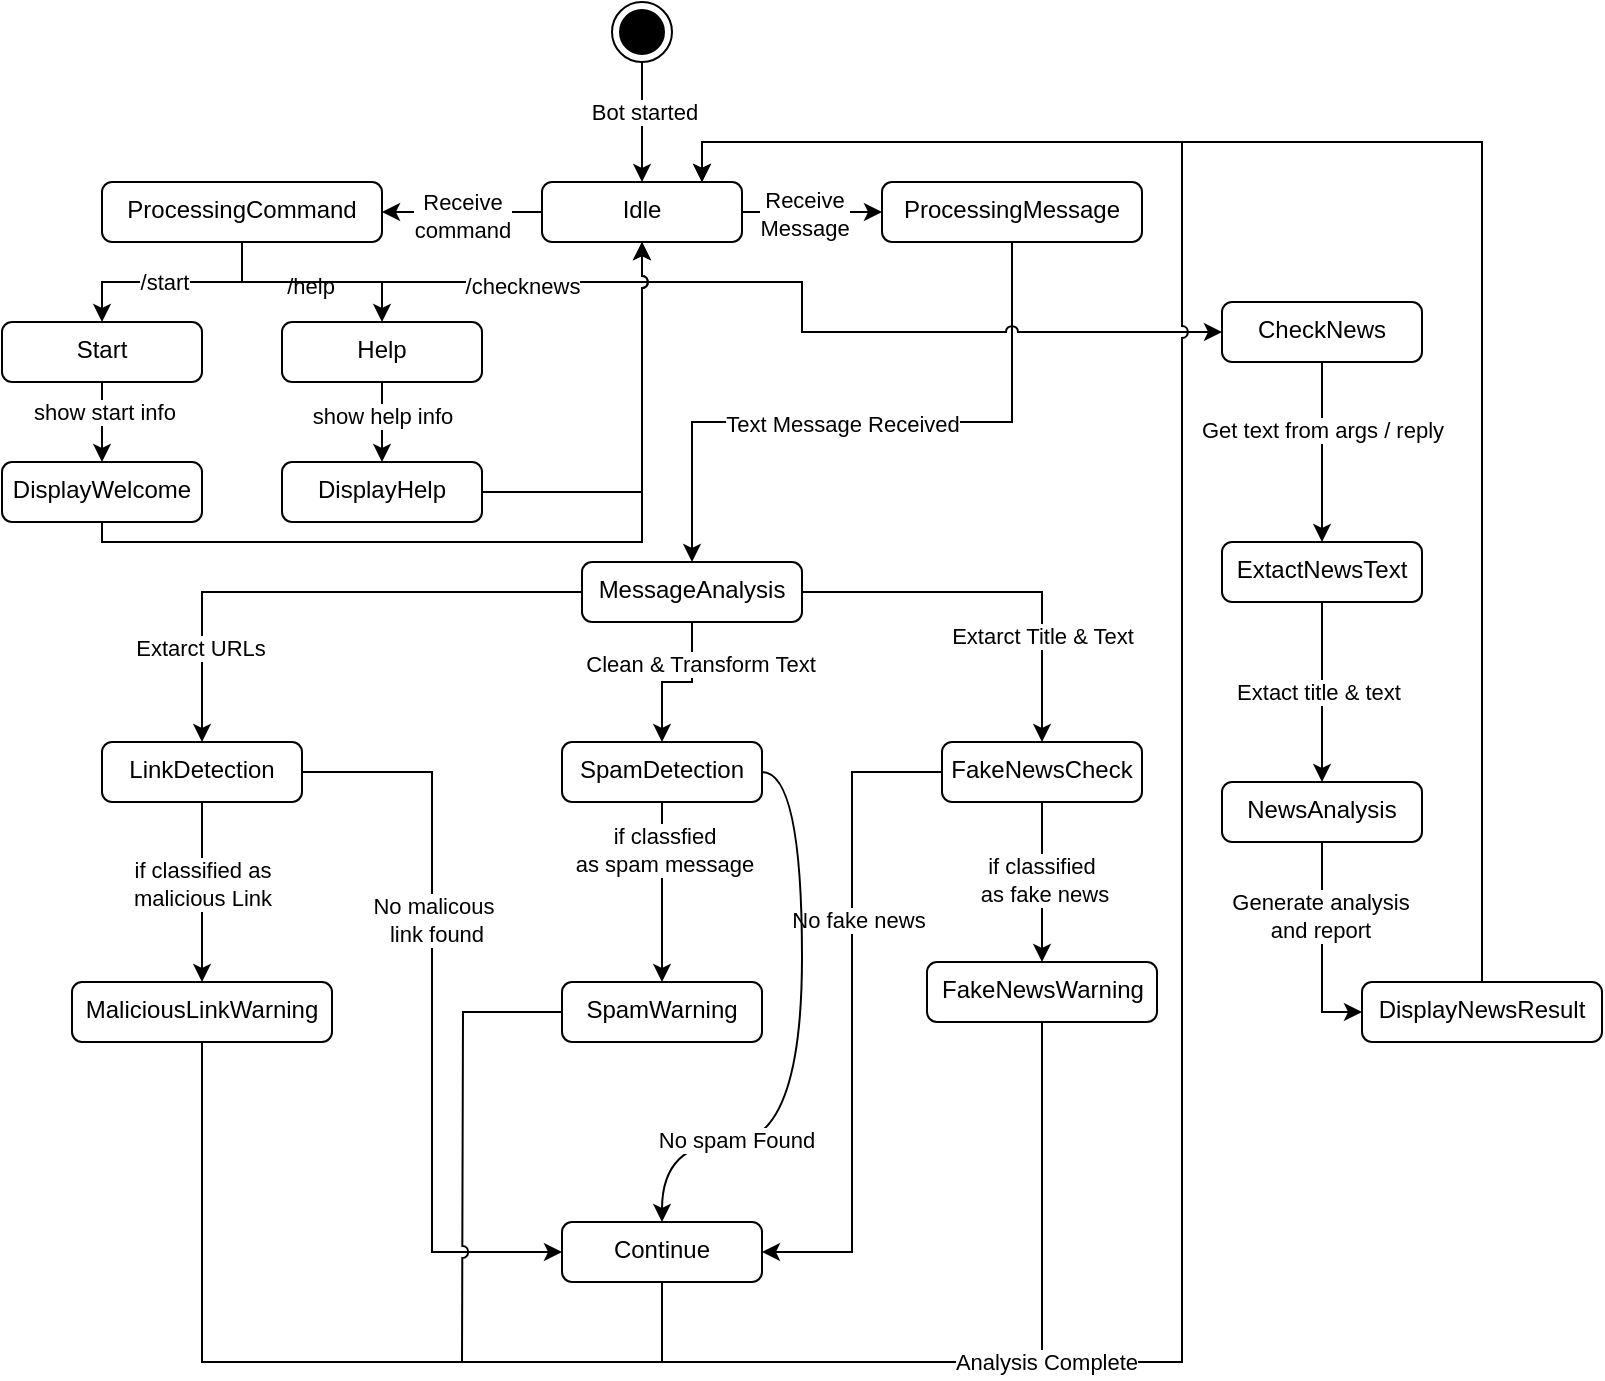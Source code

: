 <mxfile version="26.1.3">
  <diagram name="Page-1" id="aG5u5vzxF8hBMdiMbr-9">
    <mxGraphModel dx="1410" dy="894" grid="1" gridSize="10" guides="1" tooltips="1" connect="1" arrows="1" fold="1" page="1" pageScale="1" pageWidth="850" pageHeight="1100" math="0" shadow="0">
      <root>
        <mxCell id="0" />
        <mxCell id="1" parent="0" />
        <mxCell id="CZUfZdZhVDAsimaxsZR0-37" style="edgeStyle=orthogonalEdgeStyle;rounded=0;orthogonalLoop=1;jettySize=auto;html=1;entryX=1;entryY=0.5;entryDx=0;entryDy=0;" edge="1" parent="1" source="CZUfZdZhVDAsimaxsZR0-2" target="CZUfZdZhVDAsimaxsZR0-11">
          <mxGeometry relative="1" as="geometry" />
        </mxCell>
        <mxCell id="CZUfZdZhVDAsimaxsZR0-39" value="Receive&lt;br&gt;command" style="edgeLabel;html=1;align=center;verticalAlign=middle;resizable=0;points=[];" vertex="1" connectable="0" parent="CZUfZdZhVDAsimaxsZR0-37">
          <mxGeometry x="-0.003" y="2" relative="1" as="geometry">
            <mxPoint as="offset" />
          </mxGeometry>
        </mxCell>
        <mxCell id="CZUfZdZhVDAsimaxsZR0-38" style="edgeStyle=orthogonalEdgeStyle;rounded=0;orthogonalLoop=1;jettySize=auto;html=1;entryX=0;entryY=0.5;entryDx=0;entryDy=0;" edge="1" parent="1" source="CZUfZdZhVDAsimaxsZR0-2" target="CZUfZdZhVDAsimaxsZR0-8">
          <mxGeometry relative="1" as="geometry" />
        </mxCell>
        <mxCell id="CZUfZdZhVDAsimaxsZR0-40" value="Receive&lt;br&gt;Message" style="edgeLabel;html=1;align=center;verticalAlign=middle;resizable=0;points=[];" vertex="1" connectable="0" parent="CZUfZdZhVDAsimaxsZR0-38">
          <mxGeometry x="-0.132" y="-1" relative="1" as="geometry">
            <mxPoint as="offset" />
          </mxGeometry>
        </mxCell>
        <mxCell id="CZUfZdZhVDAsimaxsZR0-2" value="Idle" style="html=1;align=center;verticalAlign=top;rounded=1;absoluteArcSize=1;arcSize=10;dashed=0;whiteSpace=wrap;" vertex="1" parent="1">
          <mxGeometry x="-550" y="110" width="100" height="30" as="geometry" />
        </mxCell>
        <mxCell id="CZUfZdZhVDAsimaxsZR0-65" style="edgeStyle=orthogonalEdgeStyle;rounded=0;orthogonalLoop=1;jettySize=auto;html=1;" edge="1" parent="1" source="CZUfZdZhVDAsimaxsZR0-3" target="CZUfZdZhVDAsimaxsZR0-15">
          <mxGeometry relative="1" as="geometry" />
        </mxCell>
        <mxCell id="CZUfZdZhVDAsimaxsZR0-73" value="if classified as&lt;br&gt;malicious Link" style="edgeLabel;html=1;align=center;verticalAlign=middle;resizable=0;points=[];" vertex="1" connectable="0" parent="CZUfZdZhVDAsimaxsZR0-65">
          <mxGeometry x="-0.104" relative="1" as="geometry">
            <mxPoint as="offset" />
          </mxGeometry>
        </mxCell>
        <mxCell id="CZUfZdZhVDAsimaxsZR0-68" style="edgeStyle=orthogonalEdgeStyle;rounded=0;orthogonalLoop=1;jettySize=auto;html=1;entryX=0;entryY=0.5;entryDx=0;entryDy=0;" edge="1" parent="1" source="CZUfZdZhVDAsimaxsZR0-3" target="CZUfZdZhVDAsimaxsZR0-17">
          <mxGeometry relative="1" as="geometry" />
        </mxCell>
        <mxCell id="CZUfZdZhVDAsimaxsZR0-75" value="&lt;div&gt;No malicous&amp;nbsp;&lt;/div&gt;&lt;div&gt;link found&lt;/div&gt;" style="edgeLabel;html=1;align=center;verticalAlign=middle;resizable=0;points=[];" vertex="1" connectable="0" parent="CZUfZdZhVDAsimaxsZR0-68">
          <mxGeometry x="-0.251" y="2" relative="1" as="geometry">
            <mxPoint as="offset" />
          </mxGeometry>
        </mxCell>
        <mxCell id="CZUfZdZhVDAsimaxsZR0-3" value="LinkDetection" style="html=1;align=center;verticalAlign=top;rounded=1;absoluteArcSize=1;arcSize=10;dashed=0;whiteSpace=wrap;" vertex="1" parent="1">
          <mxGeometry x="-770" y="390" width="100" height="30" as="geometry" />
        </mxCell>
        <mxCell id="CZUfZdZhVDAsimaxsZR0-62" style="edgeStyle=orthogonalEdgeStyle;rounded=0;orthogonalLoop=1;jettySize=auto;html=1;entryX=0.5;entryY=0;entryDx=0;entryDy=0;" edge="1" parent="1" source="CZUfZdZhVDAsimaxsZR0-4" target="CZUfZdZhVDAsimaxsZR0-6">
          <mxGeometry relative="1" as="geometry" />
        </mxCell>
        <mxCell id="CZUfZdZhVDAsimaxsZR0-80" value="Clean &amp;amp; Transform Text" style="edgeLabel;html=1;align=center;verticalAlign=middle;resizable=0;points=[];" vertex="1" connectable="0" parent="CZUfZdZhVDAsimaxsZR0-62">
          <mxGeometry x="-0.459" y="4" relative="1" as="geometry">
            <mxPoint as="offset" />
          </mxGeometry>
        </mxCell>
        <mxCell id="CZUfZdZhVDAsimaxsZR0-63" style="edgeStyle=orthogonalEdgeStyle;rounded=0;orthogonalLoop=1;jettySize=auto;html=1;" edge="1" parent="1" source="CZUfZdZhVDAsimaxsZR0-4" target="CZUfZdZhVDAsimaxsZR0-5">
          <mxGeometry relative="1" as="geometry" />
        </mxCell>
        <mxCell id="CZUfZdZhVDAsimaxsZR0-74" value="Extarct Title &amp;amp; Text" style="edgeLabel;html=1;align=center;verticalAlign=middle;resizable=0;points=[];" vertex="1" connectable="0" parent="CZUfZdZhVDAsimaxsZR0-63">
          <mxGeometry x="0.455" relative="1" as="geometry">
            <mxPoint as="offset" />
          </mxGeometry>
        </mxCell>
        <mxCell id="CZUfZdZhVDAsimaxsZR0-64" style="edgeStyle=orthogonalEdgeStyle;rounded=0;orthogonalLoop=1;jettySize=auto;html=1;" edge="1" parent="1" source="CZUfZdZhVDAsimaxsZR0-4" target="CZUfZdZhVDAsimaxsZR0-3">
          <mxGeometry relative="1" as="geometry" />
        </mxCell>
        <mxCell id="CZUfZdZhVDAsimaxsZR0-81" value="Extarct URLs" style="edgeLabel;html=1;align=center;verticalAlign=middle;resizable=0;points=[];" vertex="1" connectable="0" parent="CZUfZdZhVDAsimaxsZR0-64">
          <mxGeometry x="0.645" y="-1" relative="1" as="geometry">
            <mxPoint as="offset" />
          </mxGeometry>
        </mxCell>
        <mxCell id="CZUfZdZhVDAsimaxsZR0-4" value="MessageAnalysis" style="html=1;align=center;verticalAlign=top;rounded=1;absoluteArcSize=1;arcSize=10;dashed=0;whiteSpace=wrap;" vertex="1" parent="1">
          <mxGeometry x="-530" y="300" width="110" height="30" as="geometry" />
        </mxCell>
        <mxCell id="CZUfZdZhVDAsimaxsZR0-67" style="edgeStyle=orthogonalEdgeStyle;rounded=0;orthogonalLoop=1;jettySize=auto;html=1;entryX=0.5;entryY=0;entryDx=0;entryDy=0;" edge="1" parent="1" source="CZUfZdZhVDAsimaxsZR0-5" target="CZUfZdZhVDAsimaxsZR0-14">
          <mxGeometry relative="1" as="geometry" />
        </mxCell>
        <mxCell id="CZUfZdZhVDAsimaxsZR0-71" value="&lt;div&gt;if classified&amp;nbsp;&lt;/div&gt;&lt;div&gt;as fake news&lt;/div&gt;" style="edgeLabel;html=1;align=center;verticalAlign=middle;resizable=0;points=[];" vertex="1" connectable="0" parent="CZUfZdZhVDAsimaxsZR0-67">
          <mxGeometry x="-0.036" y="1" relative="1" as="geometry">
            <mxPoint as="offset" />
          </mxGeometry>
        </mxCell>
        <mxCell id="CZUfZdZhVDAsimaxsZR0-69" style="edgeStyle=orthogonalEdgeStyle;rounded=0;orthogonalLoop=1;jettySize=auto;html=1;entryX=1;entryY=0.5;entryDx=0;entryDy=0;" edge="1" parent="1" source="CZUfZdZhVDAsimaxsZR0-5" target="CZUfZdZhVDAsimaxsZR0-17">
          <mxGeometry relative="1" as="geometry" />
        </mxCell>
        <mxCell id="CZUfZdZhVDAsimaxsZR0-78" value="No fake news" style="edgeLabel;html=1;align=center;verticalAlign=middle;resizable=0;points=[];" vertex="1" connectable="0" parent="CZUfZdZhVDAsimaxsZR0-69">
          <mxGeometry x="-0.281" y="3" relative="1" as="geometry">
            <mxPoint as="offset" />
          </mxGeometry>
        </mxCell>
        <mxCell id="CZUfZdZhVDAsimaxsZR0-5" value="FakeNewsCheck" style="html=1;align=center;verticalAlign=top;rounded=1;absoluteArcSize=1;arcSize=10;dashed=0;whiteSpace=wrap;" vertex="1" parent="1">
          <mxGeometry x="-350" y="390" width="100" height="30" as="geometry" />
        </mxCell>
        <mxCell id="CZUfZdZhVDAsimaxsZR0-66" style="edgeStyle=orthogonalEdgeStyle;rounded=0;orthogonalLoop=1;jettySize=auto;html=1;" edge="1" parent="1" source="CZUfZdZhVDAsimaxsZR0-6" target="CZUfZdZhVDAsimaxsZR0-16">
          <mxGeometry relative="1" as="geometry" />
        </mxCell>
        <mxCell id="CZUfZdZhVDAsimaxsZR0-72" value="&lt;div&gt;if classfied&lt;/div&gt;&lt;div&gt;as spam message&lt;/div&gt;" style="edgeLabel;html=1;align=center;verticalAlign=middle;resizable=0;points=[];" vertex="1" connectable="0" parent="CZUfZdZhVDAsimaxsZR0-66">
          <mxGeometry x="-0.471" y="1" relative="1" as="geometry">
            <mxPoint as="offset" />
          </mxGeometry>
        </mxCell>
        <mxCell id="CZUfZdZhVDAsimaxsZR0-70" style="edgeStyle=orthogonalEdgeStyle;rounded=0;orthogonalLoop=1;jettySize=auto;html=1;entryX=0.5;entryY=0;entryDx=0;entryDy=0;curved=1;" edge="1" parent="1" source="CZUfZdZhVDAsimaxsZR0-6" target="CZUfZdZhVDAsimaxsZR0-17">
          <mxGeometry relative="1" as="geometry">
            <Array as="points">
              <mxPoint x="-420" y="405" />
              <mxPoint x="-420" y="590" />
              <mxPoint x="-490" y="590" />
            </Array>
          </mxGeometry>
        </mxCell>
        <mxCell id="CZUfZdZhVDAsimaxsZR0-77" value="No spam Found" style="edgeLabel;html=1;align=center;verticalAlign=middle;resizable=0;points=[];" vertex="1" connectable="0" parent="CZUfZdZhVDAsimaxsZR0-70">
          <mxGeometry x="0.511" y="-1" relative="1" as="geometry">
            <mxPoint as="offset" />
          </mxGeometry>
        </mxCell>
        <mxCell id="CZUfZdZhVDAsimaxsZR0-6" value="SpamDetection" style="html=1;align=center;verticalAlign=top;rounded=1;absoluteArcSize=1;arcSize=10;dashed=0;whiteSpace=wrap;" vertex="1" parent="1">
          <mxGeometry x="-540" y="390" width="100" height="30" as="geometry" />
        </mxCell>
        <mxCell id="CZUfZdZhVDAsimaxsZR0-54" style="edgeStyle=orthogonalEdgeStyle;rounded=0;orthogonalLoop=1;jettySize=auto;html=1;entryX=0.5;entryY=0;entryDx=0;entryDy=0;" edge="1" parent="1" source="CZUfZdZhVDAsimaxsZR0-7" target="CZUfZdZhVDAsimaxsZR0-19">
          <mxGeometry relative="1" as="geometry" />
        </mxCell>
        <mxCell id="CZUfZdZhVDAsimaxsZR0-55" value="Get text from args / reply" style="edgeLabel;html=1;align=center;verticalAlign=middle;resizable=0;points=[];" vertex="1" connectable="0" parent="CZUfZdZhVDAsimaxsZR0-54">
          <mxGeometry x="-0.26" relative="1" as="geometry">
            <mxPoint as="offset" />
          </mxGeometry>
        </mxCell>
        <mxCell id="CZUfZdZhVDAsimaxsZR0-7" value="CheckNews" style="html=1;align=center;verticalAlign=top;rounded=1;absoluteArcSize=1;arcSize=10;dashed=0;whiteSpace=wrap;" vertex="1" parent="1">
          <mxGeometry x="-210" y="170" width="100" height="30" as="geometry" />
        </mxCell>
        <mxCell id="CZUfZdZhVDAsimaxsZR0-61" style="edgeStyle=orthogonalEdgeStyle;rounded=0;orthogonalLoop=1;jettySize=auto;html=1;entryX=0.5;entryY=0;entryDx=0;entryDy=0;" edge="1" parent="1" source="CZUfZdZhVDAsimaxsZR0-8" target="CZUfZdZhVDAsimaxsZR0-4">
          <mxGeometry relative="1" as="geometry">
            <Array as="points">
              <mxPoint x="-315" y="230" />
              <mxPoint x="-475" y="230" />
            </Array>
          </mxGeometry>
        </mxCell>
        <mxCell id="CZUfZdZhVDAsimaxsZR0-82" value="Text Message Received" style="edgeLabel;html=1;align=center;verticalAlign=middle;resizable=0;points=[];" vertex="1" connectable="0" parent="CZUfZdZhVDAsimaxsZR0-61">
          <mxGeometry x="0.098" y="1" relative="1" as="geometry">
            <mxPoint as="offset" />
          </mxGeometry>
        </mxCell>
        <mxCell id="CZUfZdZhVDAsimaxsZR0-8" value="ProcessingMessage" style="html=1;align=center;verticalAlign=top;rounded=1;absoluteArcSize=1;arcSize=10;dashed=0;whiteSpace=wrap;" vertex="1" parent="1">
          <mxGeometry x="-380" y="110" width="130" height="30" as="geometry" />
        </mxCell>
        <mxCell id="CZUfZdZhVDAsimaxsZR0-47" style="edgeStyle=orthogonalEdgeStyle;rounded=0;orthogonalLoop=1;jettySize=auto;html=1;entryX=0.5;entryY=0;entryDx=0;entryDy=0;" edge="1" parent="1" source="CZUfZdZhVDAsimaxsZR0-9" target="CZUfZdZhVDAsimaxsZR0-12">
          <mxGeometry relative="1" as="geometry" />
        </mxCell>
        <mxCell id="CZUfZdZhVDAsimaxsZR0-48" value="show start info" style="edgeLabel;html=1;align=center;verticalAlign=middle;resizable=0;points=[];" vertex="1" connectable="0" parent="CZUfZdZhVDAsimaxsZR0-47">
          <mxGeometry x="-0.268" y="1" relative="1" as="geometry">
            <mxPoint as="offset" />
          </mxGeometry>
        </mxCell>
        <mxCell id="CZUfZdZhVDAsimaxsZR0-9" value="Start" style="html=1;align=center;verticalAlign=top;rounded=1;absoluteArcSize=1;arcSize=10;dashed=0;whiteSpace=wrap;" vertex="1" parent="1">
          <mxGeometry x="-820" y="180" width="100" height="30" as="geometry" />
        </mxCell>
        <mxCell id="CZUfZdZhVDAsimaxsZR0-45" style="edgeStyle=orthogonalEdgeStyle;rounded=0;orthogonalLoop=1;jettySize=auto;html=1;entryX=0.5;entryY=0;entryDx=0;entryDy=0;" edge="1" parent="1" source="CZUfZdZhVDAsimaxsZR0-10" target="CZUfZdZhVDAsimaxsZR0-13">
          <mxGeometry relative="1" as="geometry" />
        </mxCell>
        <mxCell id="CZUfZdZhVDAsimaxsZR0-46" value="show help info" style="edgeLabel;html=1;align=center;verticalAlign=middle;resizable=0;points=[];" vertex="1" connectable="0" parent="CZUfZdZhVDAsimaxsZR0-45">
          <mxGeometry x="-0.16" relative="1" as="geometry">
            <mxPoint as="offset" />
          </mxGeometry>
        </mxCell>
        <mxCell id="CZUfZdZhVDAsimaxsZR0-10" value="Help" style="html=1;align=center;verticalAlign=top;rounded=1;absoluteArcSize=1;arcSize=10;dashed=0;whiteSpace=wrap;" vertex="1" parent="1">
          <mxGeometry x="-680" y="180" width="100" height="30" as="geometry" />
        </mxCell>
        <mxCell id="CZUfZdZhVDAsimaxsZR0-41" style="edgeStyle=orthogonalEdgeStyle;rounded=0;orthogonalLoop=1;jettySize=auto;html=1;entryX=0.5;entryY=0;entryDx=0;entryDy=0;" edge="1" parent="1" source="CZUfZdZhVDAsimaxsZR0-11" target="CZUfZdZhVDAsimaxsZR0-9">
          <mxGeometry relative="1" as="geometry" />
        </mxCell>
        <mxCell id="CZUfZdZhVDAsimaxsZR0-44" value="/start" style="edgeLabel;html=1;align=center;verticalAlign=middle;resizable=0;points=[];" vertex="1" connectable="0" parent="CZUfZdZhVDAsimaxsZR0-41">
          <mxGeometry x="0.074" relative="1" as="geometry">
            <mxPoint as="offset" />
          </mxGeometry>
        </mxCell>
        <mxCell id="CZUfZdZhVDAsimaxsZR0-42" style="edgeStyle=orthogonalEdgeStyle;rounded=0;orthogonalLoop=1;jettySize=auto;html=1;entryX=0.5;entryY=0;entryDx=0;entryDy=0;" edge="1" parent="1" source="CZUfZdZhVDAsimaxsZR0-11" target="CZUfZdZhVDAsimaxsZR0-10">
          <mxGeometry relative="1" as="geometry" />
        </mxCell>
        <mxCell id="CZUfZdZhVDAsimaxsZR0-43" value="/help" style="edgeLabel;html=1;align=center;verticalAlign=middle;resizable=0;points=[];" vertex="1" connectable="0" parent="CZUfZdZhVDAsimaxsZR0-42">
          <mxGeometry x="-0.03" y="-2" relative="1" as="geometry">
            <mxPoint as="offset" />
          </mxGeometry>
        </mxCell>
        <mxCell id="CZUfZdZhVDAsimaxsZR0-52" style="edgeStyle=orthogonalEdgeStyle;rounded=0;orthogonalLoop=1;jettySize=auto;html=1;entryX=0;entryY=0.5;entryDx=0;entryDy=0;jumpStyle=arc;" edge="1" parent="1" source="CZUfZdZhVDAsimaxsZR0-11" target="CZUfZdZhVDAsimaxsZR0-7">
          <mxGeometry relative="1" as="geometry">
            <Array as="points">
              <mxPoint x="-700" y="160" />
              <mxPoint x="-420" y="160" />
              <mxPoint x="-420" y="185" />
            </Array>
          </mxGeometry>
        </mxCell>
        <mxCell id="CZUfZdZhVDAsimaxsZR0-53" value="/checknews" style="edgeLabel;html=1;align=center;verticalAlign=middle;resizable=0;points=[];" vertex="1" connectable="0" parent="CZUfZdZhVDAsimaxsZR0-52">
          <mxGeometry x="-0.519" y="-2" relative="1" as="geometry">
            <mxPoint x="31" as="offset" />
          </mxGeometry>
        </mxCell>
        <mxCell id="CZUfZdZhVDAsimaxsZR0-11" value="ProcessingCommand" style="html=1;align=center;verticalAlign=top;rounded=1;absoluteArcSize=1;arcSize=10;dashed=0;whiteSpace=wrap;" vertex="1" parent="1">
          <mxGeometry x="-770" y="110" width="140" height="30" as="geometry" />
        </mxCell>
        <mxCell id="CZUfZdZhVDAsimaxsZR0-50" style="edgeStyle=orthogonalEdgeStyle;rounded=0;orthogonalLoop=1;jettySize=auto;html=1;entryX=0.5;entryY=1;entryDx=0;entryDy=0;jumpStyle=arc;" edge="1" parent="1" source="CZUfZdZhVDAsimaxsZR0-12" target="CZUfZdZhVDAsimaxsZR0-2">
          <mxGeometry relative="1" as="geometry">
            <Array as="points">
              <mxPoint x="-770" y="290" />
              <mxPoint x="-500" y="290" />
            </Array>
          </mxGeometry>
        </mxCell>
        <mxCell id="CZUfZdZhVDAsimaxsZR0-12" value="DisplayWelcome" style="html=1;align=center;verticalAlign=top;rounded=1;absoluteArcSize=1;arcSize=10;dashed=0;whiteSpace=wrap;" vertex="1" parent="1">
          <mxGeometry x="-820" y="250" width="100" height="30" as="geometry" />
        </mxCell>
        <mxCell id="CZUfZdZhVDAsimaxsZR0-49" style="edgeStyle=orthogonalEdgeStyle;rounded=0;orthogonalLoop=1;jettySize=auto;html=1;entryX=0.5;entryY=1;entryDx=0;entryDy=0;jumpStyle=arc;" edge="1" parent="1" source="CZUfZdZhVDAsimaxsZR0-13" target="CZUfZdZhVDAsimaxsZR0-2">
          <mxGeometry relative="1" as="geometry" />
        </mxCell>
        <mxCell id="CZUfZdZhVDAsimaxsZR0-13" value="DisplayHelp" style="html=1;align=center;verticalAlign=top;rounded=1;absoluteArcSize=1;arcSize=10;dashed=0;whiteSpace=wrap;" vertex="1" parent="1">
          <mxGeometry x="-680" y="250" width="100" height="30" as="geometry" />
        </mxCell>
        <mxCell id="CZUfZdZhVDAsimaxsZR0-84" style="edgeStyle=orthogonalEdgeStyle;rounded=0;orthogonalLoop=1;jettySize=auto;html=1;endArrow=none;startFill=0;" edge="1" parent="1" source="CZUfZdZhVDAsimaxsZR0-14">
          <mxGeometry relative="1" as="geometry">
            <mxPoint x="-300" y="700" as="targetPoint" />
          </mxGeometry>
        </mxCell>
        <mxCell id="CZUfZdZhVDAsimaxsZR0-14" value="FakeNewsWarning" style="html=1;align=center;verticalAlign=top;rounded=1;absoluteArcSize=1;arcSize=10;dashed=0;whiteSpace=wrap;" vertex="1" parent="1">
          <mxGeometry x="-357.5" y="500" width="115" height="30" as="geometry" />
        </mxCell>
        <mxCell id="CZUfZdZhVDAsimaxsZR0-83" style="edgeStyle=orthogonalEdgeStyle;rounded=0;orthogonalLoop=1;jettySize=auto;html=1;jumpStyle=arc;" edge="1" parent="1" source="CZUfZdZhVDAsimaxsZR0-15" target="CZUfZdZhVDAsimaxsZR0-2">
          <mxGeometry relative="1" as="geometry">
            <Array as="points">
              <mxPoint x="-720" y="700" />
              <mxPoint x="-230" y="700" />
              <mxPoint x="-230" y="90" />
              <mxPoint x="-470" y="90" />
            </Array>
          </mxGeometry>
        </mxCell>
        <mxCell id="CZUfZdZhVDAsimaxsZR0-88" value="Analysis Complete" style="edgeLabel;html=1;align=center;verticalAlign=middle;resizable=0;points=[];" vertex="1" connectable="0" parent="CZUfZdZhVDAsimaxsZR0-83">
          <mxGeometry x="-0.234" relative="1" as="geometry">
            <mxPoint as="offset" />
          </mxGeometry>
        </mxCell>
        <mxCell id="CZUfZdZhVDAsimaxsZR0-15" value="MaliciousLinkWarning" style="html=1;align=center;verticalAlign=top;rounded=1;absoluteArcSize=1;arcSize=10;dashed=0;whiteSpace=wrap;" vertex="1" parent="1">
          <mxGeometry x="-785" y="510" width="130" height="30" as="geometry" />
        </mxCell>
        <mxCell id="CZUfZdZhVDAsimaxsZR0-86" style="edgeStyle=orthogonalEdgeStyle;rounded=0;orthogonalLoop=1;jettySize=auto;html=1;endArrow=none;startFill=0;jumpStyle=arc;" edge="1" parent="1" source="CZUfZdZhVDAsimaxsZR0-16">
          <mxGeometry relative="1" as="geometry">
            <mxPoint x="-590" y="700" as="targetPoint" />
          </mxGeometry>
        </mxCell>
        <mxCell id="CZUfZdZhVDAsimaxsZR0-16" value="SpamWarning" style="html=1;align=center;verticalAlign=top;rounded=1;absoluteArcSize=1;arcSize=10;dashed=0;whiteSpace=wrap;" vertex="1" parent="1">
          <mxGeometry x="-540" y="510" width="100" height="30" as="geometry" />
        </mxCell>
        <mxCell id="CZUfZdZhVDAsimaxsZR0-85" style="edgeStyle=orthogonalEdgeStyle;rounded=0;orthogonalLoop=1;jettySize=auto;html=1;endArrow=none;startFill=0;" edge="1" parent="1" source="CZUfZdZhVDAsimaxsZR0-17">
          <mxGeometry relative="1" as="geometry">
            <mxPoint x="-490" y="700" as="targetPoint" />
          </mxGeometry>
        </mxCell>
        <mxCell id="CZUfZdZhVDAsimaxsZR0-17" value="Continue" style="html=1;align=center;verticalAlign=top;rounded=1;absoluteArcSize=1;arcSize=10;dashed=0;whiteSpace=wrap;" vertex="1" parent="1">
          <mxGeometry x="-540" y="630" width="100" height="30" as="geometry" />
        </mxCell>
        <mxCell id="CZUfZdZhVDAsimaxsZR0-58" style="edgeStyle=orthogonalEdgeStyle;rounded=0;orthogonalLoop=1;jettySize=auto;html=1;entryX=0;entryY=0.5;entryDx=0;entryDy=0;" edge="1" parent="1" source="CZUfZdZhVDAsimaxsZR0-18" target="CZUfZdZhVDAsimaxsZR0-20">
          <mxGeometry relative="1" as="geometry" />
        </mxCell>
        <mxCell id="CZUfZdZhVDAsimaxsZR0-59" value="Generate analysis&lt;br&gt;and report" style="edgeLabel;html=1;align=center;verticalAlign=middle;resizable=0;points=[];" vertex="1" connectable="0" parent="CZUfZdZhVDAsimaxsZR0-58">
          <mxGeometry x="-0.304" y="-1" relative="1" as="geometry">
            <mxPoint as="offset" />
          </mxGeometry>
        </mxCell>
        <mxCell id="CZUfZdZhVDAsimaxsZR0-18" value="NewsAnalysis" style="html=1;align=center;verticalAlign=top;rounded=1;absoluteArcSize=1;arcSize=10;dashed=0;whiteSpace=wrap;" vertex="1" parent="1">
          <mxGeometry x="-210" y="410" width="100" height="30" as="geometry" />
        </mxCell>
        <mxCell id="CZUfZdZhVDAsimaxsZR0-56" style="edgeStyle=orthogonalEdgeStyle;rounded=0;orthogonalLoop=1;jettySize=auto;html=1;" edge="1" parent="1" source="CZUfZdZhVDAsimaxsZR0-19" target="CZUfZdZhVDAsimaxsZR0-18">
          <mxGeometry relative="1" as="geometry" />
        </mxCell>
        <mxCell id="CZUfZdZhVDAsimaxsZR0-57" value="Extact title &amp;amp; text" style="edgeLabel;html=1;align=center;verticalAlign=middle;resizable=0;points=[];" vertex="1" connectable="0" parent="CZUfZdZhVDAsimaxsZR0-56">
          <mxGeometry x="0.004" y="-2" relative="1" as="geometry">
            <mxPoint as="offset" />
          </mxGeometry>
        </mxCell>
        <mxCell id="CZUfZdZhVDAsimaxsZR0-19" value="ExtactNewsText" style="html=1;align=center;verticalAlign=top;rounded=1;absoluteArcSize=1;arcSize=10;dashed=0;whiteSpace=wrap;" vertex="1" parent="1">
          <mxGeometry x="-210" y="290" width="100" height="30" as="geometry" />
        </mxCell>
        <mxCell id="CZUfZdZhVDAsimaxsZR0-60" style="edgeStyle=orthogonalEdgeStyle;rounded=0;orthogonalLoop=1;jettySize=auto;html=1;" edge="1" parent="1" source="CZUfZdZhVDAsimaxsZR0-20">
          <mxGeometry relative="1" as="geometry">
            <mxPoint x="-470" y="110" as="targetPoint" />
            <Array as="points">
              <mxPoint x="-80" y="90" />
              <mxPoint x="-470" y="90" />
              <mxPoint x="-470" y="110" />
            </Array>
          </mxGeometry>
        </mxCell>
        <mxCell id="CZUfZdZhVDAsimaxsZR0-20" value="DisplayNewsResult" style="html=1;align=center;verticalAlign=top;rounded=1;absoluteArcSize=1;arcSize=10;dashed=0;whiteSpace=wrap;" vertex="1" parent="1">
          <mxGeometry x="-140" y="510" width="120" height="30" as="geometry" />
        </mxCell>
        <mxCell id="CZUfZdZhVDAsimaxsZR0-34" style="edgeStyle=orthogonalEdgeStyle;rounded=0;orthogonalLoop=1;jettySize=auto;html=1;entryX=0.5;entryY=0;entryDx=0;entryDy=0;" edge="1" parent="1" source="CZUfZdZhVDAsimaxsZR0-32" target="CZUfZdZhVDAsimaxsZR0-2">
          <mxGeometry relative="1" as="geometry" />
        </mxCell>
        <mxCell id="CZUfZdZhVDAsimaxsZR0-35" value="Bot started" style="edgeLabel;html=1;align=center;verticalAlign=middle;resizable=0;points=[];" vertex="1" connectable="0" parent="CZUfZdZhVDAsimaxsZR0-34">
          <mxGeometry x="-0.163" y="1" relative="1" as="geometry">
            <mxPoint as="offset" />
          </mxGeometry>
        </mxCell>
        <mxCell id="CZUfZdZhVDAsimaxsZR0-32" value="" style="ellipse;html=1;shape=endState;fillColor=strokeColor;" vertex="1" parent="1">
          <mxGeometry x="-515" y="20" width="30" height="30" as="geometry" />
        </mxCell>
      </root>
    </mxGraphModel>
  </diagram>
</mxfile>
